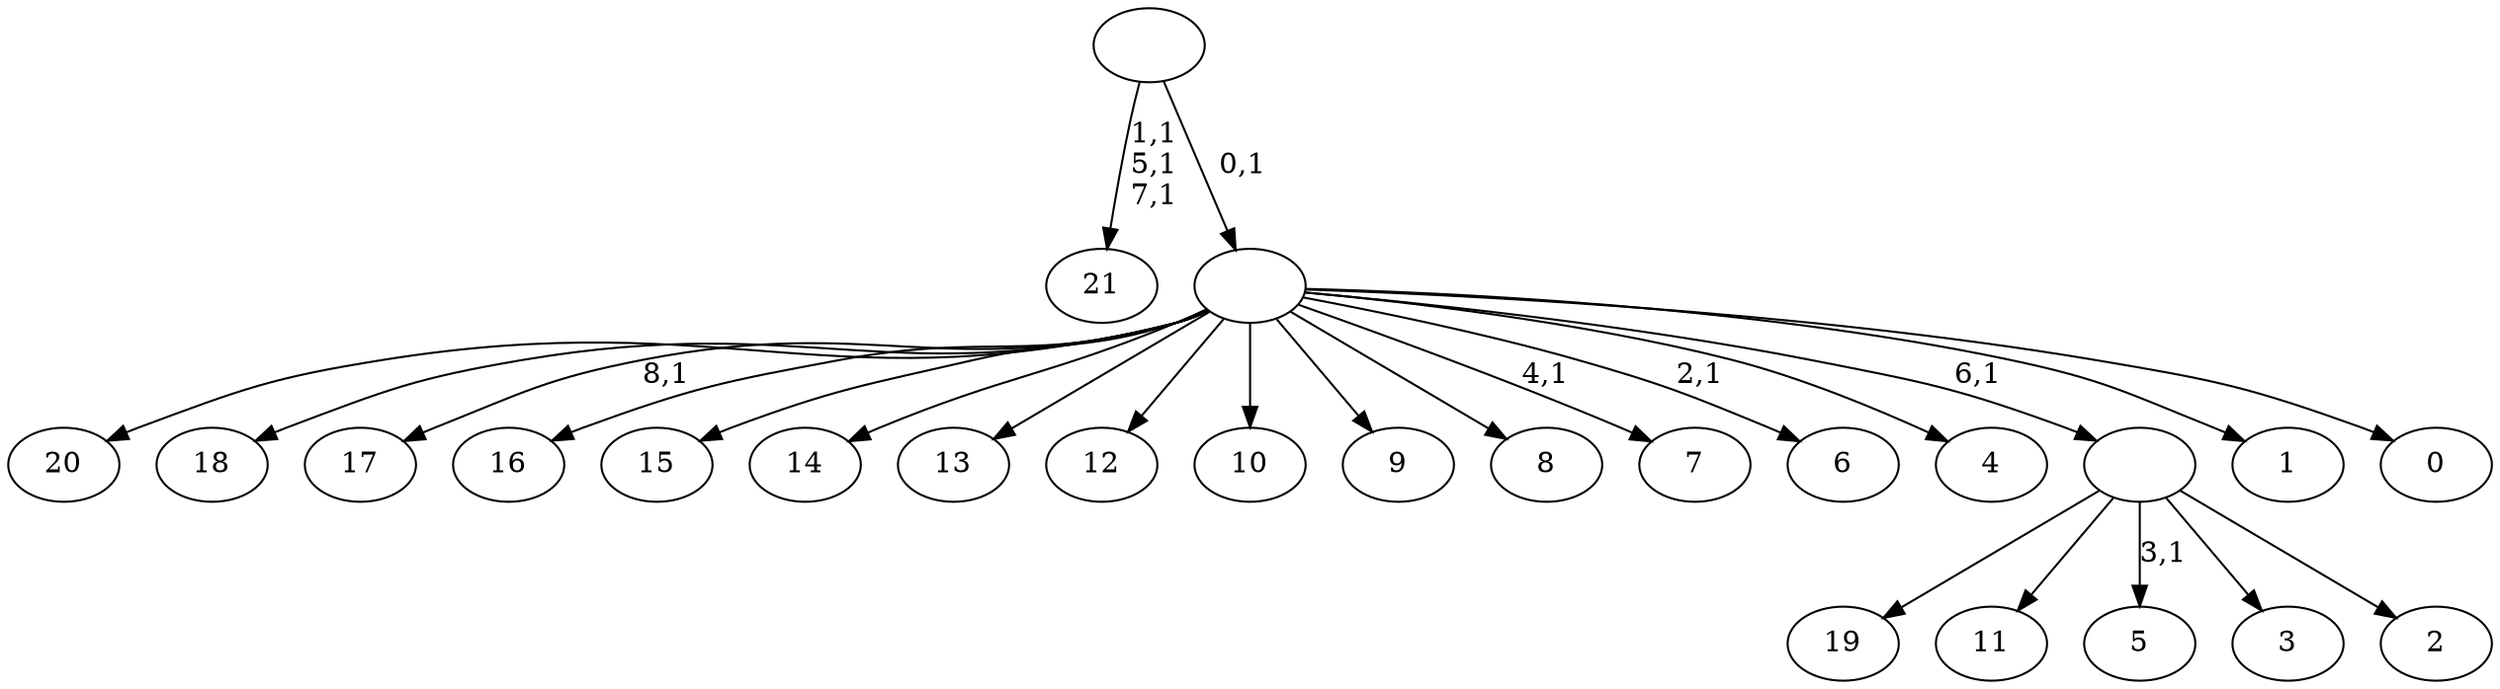 digraph T {
	31 [label="21"]
	27 [label="20"]
	26 [label="19"]
	25 [label="18"]
	24 [label="17"]
	22 [label="16"]
	21 [label="15"]
	20 [label="14"]
	19 [label="13"]
	18 [label="12"]
	17 [label="11"]
	16 [label="10"]
	15 [label="9"]
	14 [label="8"]
	13 [label="7"]
	11 [label="6"]
	9 [label="5"]
	7 [label="4"]
	6 [label="3"]
	5 [label="2"]
	4 [label=""]
	3 [label="1"]
	2 [label="0"]
	1 [label=""]
	0 [label=""]
	4 -> 9 [label="3,1"]
	4 -> 26 [label=""]
	4 -> 17 [label=""]
	4 -> 6 [label=""]
	4 -> 5 [label=""]
	1 -> 11 [label="2,1"]
	1 -> 13 [label="4,1"]
	1 -> 24 [label="8,1"]
	1 -> 27 [label=""]
	1 -> 25 [label=""]
	1 -> 22 [label=""]
	1 -> 21 [label=""]
	1 -> 20 [label=""]
	1 -> 19 [label=""]
	1 -> 18 [label=""]
	1 -> 16 [label=""]
	1 -> 15 [label=""]
	1 -> 14 [label=""]
	1 -> 7 [label=""]
	1 -> 4 [label="6,1"]
	1 -> 3 [label=""]
	1 -> 2 [label=""]
	0 -> 31 [label="1,1\n5,1\n7,1"]
	0 -> 1 [label="0,1"]
}
